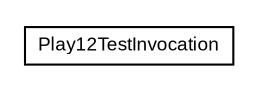 #!/usr/local/bin/dot
#
# Class diagram 
# Generated by UMLGraph version R5_6-24-gf6e263 (http://www.umlgraph.org/)
#

digraph G {
	edge [fontname="arial",fontsize=10,labelfontname="arial",labelfontsize=10];
	node [fontname="arial",fontsize=10,shape=plaintext];
	nodesep=0.25;
	ranksep=0.5;
	// com.google.code.play.surefire.junit4.Play12TestInvocation
	c0 [label=<<table title="com.google.code.play.surefire.junit4.Play12TestInvocation" border="0" cellborder="1" cellspacing="0" cellpadding="2" port="p" href="./Play12TestInvocation.html">
		<tr><td><table border="0" cellspacing="0" cellpadding="1">
<tr><td align="center" balign="center"> Play12TestInvocation </td></tr>
		</table></td></tr>
		</table>>, URL="./Play12TestInvocation.html", fontname="arial", fontcolor="black", fontsize=9.0];
}

